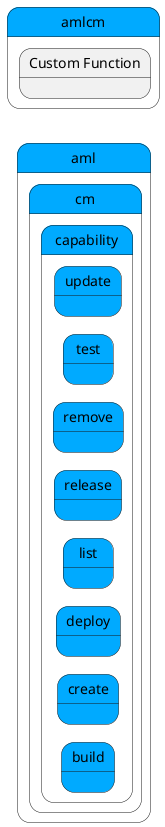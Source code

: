 @startuml
left to right direction


state "aml" as aml #00aaff {
state "cm" as amlcm #00aaff {
}
}


state "amlcm" as pstatename #00aaff {
    state "Custom Function" as cmfunction {
    }
}

        state "aml" as aml #00aaff {
state "cm" as amlcm #00aaff {
state "capability" as amlcmcapability #00aaff {
state "build" as amlcmcapabilitybuild #00aaff {
}
}
}
}


        state "aml" as aml #00aaff {
state "cm" as amlcm #00aaff {
state "capability" as amlcmcapability #00aaff {
state "create" as amlcmcapabilitycreate #00aaff {
}
}
}
}


        state "aml" as aml #00aaff {
state "cm" as amlcm #00aaff {
state "capability" as amlcmcapability #00aaff {
state "deploy" as amlcmcapabilitydeploy #00aaff {
}
}
}
}


        state "aml" as aml #00aaff {
state "cm" as amlcm #00aaff {
state "capability" as amlcmcapability #00aaff {
state "list" as amlcmcapabilitylist #00aaff {
}
}
}
}


        state "aml" as aml #00aaff {
state "cm" as amlcm #00aaff {
state "capability" as amlcmcapability #00aaff {
state "release" as amlcmcapabilityrelease #00aaff {
}
}
}
}


        state "aml" as aml #00aaff {
state "cm" as amlcm #00aaff {
state "capability" as amlcmcapability #00aaff {
state "remove" as amlcmcapabilityremove #00aaff {
}
}
}
}


        state "aml" as aml #00aaff {
state "cm" as amlcm #00aaff {
state "capability" as amlcmcapability #00aaff {
state "test" as amlcmcapabilitytest #00aaff {
}
}
}
}


        state "aml" as aml #00aaff {
state "cm" as amlcm #00aaff {
state "capability" as amlcmcapability #00aaff {
state "update" as amlcmcapabilityupdate #00aaff {
}
}
}
}






@enduml
